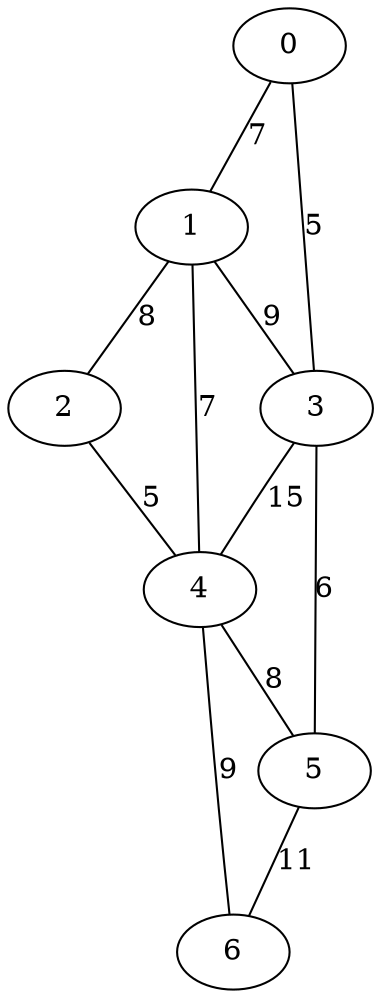 # 7 11

graph G {
    0 -- 1 [label=7];
    0 -- 3 [label=5];
    1 -- 2 [label=8];
    1 -- 3 [label=9];
    1 -- 4 [label=7];
    2 -- 4 [label=5];
    3 -- 4 [label=15];
    3 -- 5 [label=6];
    4 -- 5 [label=8];
    4 -- 6 [label=9];
    5 -- 6 [label=11];
}
